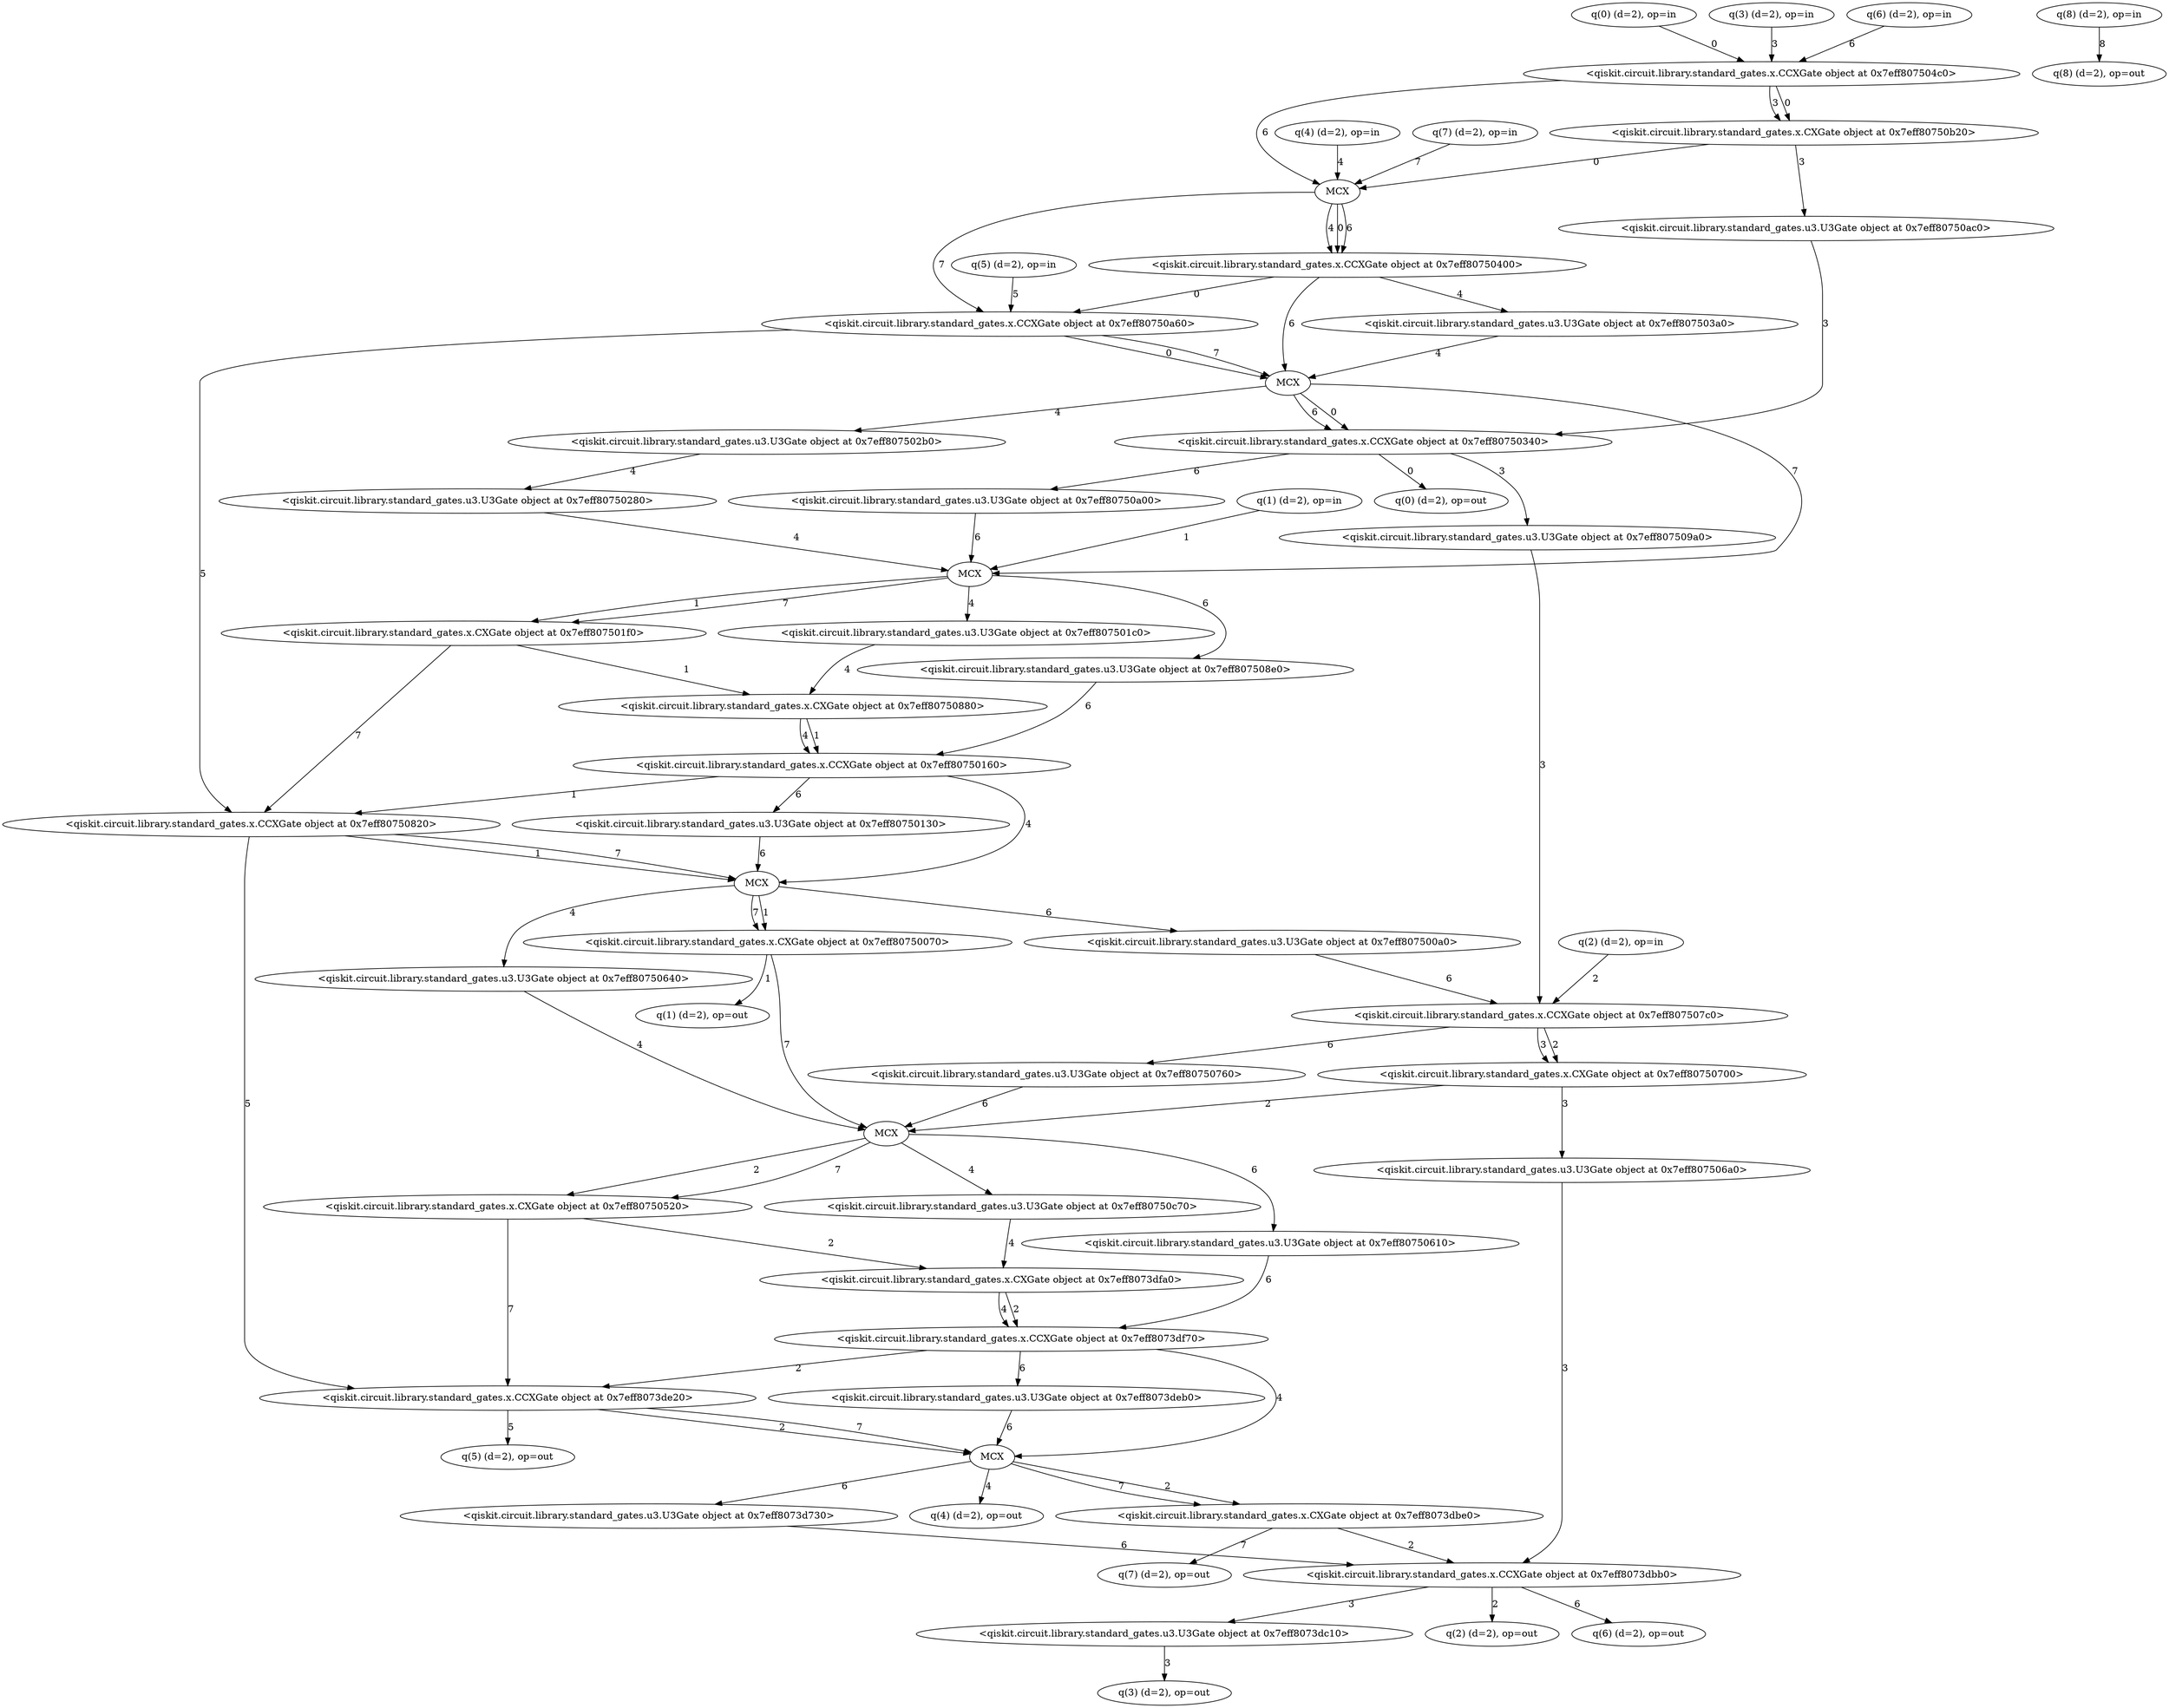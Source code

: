 digraph G {
0 [label="q(0) (d=2), op=in", qubits="0", matrix="None", ancilla=false];
1 [label="q(1) (d=2), op=in", qubits="1", matrix="None", ancilla=false];
2 [label="q(2) (d=2), op=in", qubits="2", matrix="None", ancilla=false];
3 [label="q(3) (d=2), op=in", qubits="3", matrix="None", ancilla=false];
4 [label="q(4) (d=2), op=in", qubits="4", matrix="None", ancilla=false];
5 [label="q(5) (d=2), op=in", qubits="5", matrix="None", ancilla=false];
6 [label="q(6) (d=2), op=in", qubits="6", matrix="None", ancilla=true];
7 [label="q(7) (d=2), op=in", qubits="7", matrix="None", ancilla=true];
8 [label="q(8) (d=2), op=in", qubits="8", matrix="None", ancilla=false];
9 [label="<qiskit.circuit.library.standard_gates.x.CCXGate object at 0x7eff807504c0>", qubits="0,3,6", matrix="[[0, 1], [1, 0]]"];
10 [label="<qiskit.circuit.library.standard_gates.x.CXGate object at 0x7eff80750b20>", qubits="0,3", matrix="[[0, 1], [1, 0]]"];
11 [label="<qiskit.circuit.library.standard_gates.u3.U3Gate object at 0x7eff80750ac0>", qubits="3", matrix="[[0, 1], [1, 0]]"];
12 [label="MCX", qubits="0,4,6,7", matrix="[[0, 1], [1, 0]]"];
13 [label="<qiskit.circuit.library.standard_gates.x.CCXGate object at 0x7eff80750400>", qubits="0,6,4", matrix="[[0, 1], [1, 0]]"];
14 [label="<qiskit.circuit.library.standard_gates.x.CCXGate object at 0x7eff80750a60>", qubits="0,7,5", matrix="[[0, 1], [1, 0]]"];
15 [label="<qiskit.circuit.library.standard_gates.u3.U3Gate object at 0x7eff807503a0>", qubits="4", matrix="[[0, 1], [1, 0]]"];
16 [label="MCX", qubits="0,4,6,7", matrix="[[0, 1], [1, 0]]"];
17 [label="<qiskit.circuit.library.standard_gates.x.CCXGate object at 0x7eff80750340>", qubits="0,3,6", matrix="[[0, 1], [1, 0]]"];
18 [label="<qiskit.circuit.library.standard_gates.u3.U3Gate object at 0x7eff80750a00>", qubits="6", matrix="[[0, 1], [1, 0]]"];
19 [label="<qiskit.circuit.library.standard_gates.u3.U3Gate object at 0x7eff807509a0>", qubits="3", matrix="[[0, 1], [1, 0]]"];
20 [label="<qiskit.circuit.library.standard_gates.u3.U3Gate object at 0x7eff807502b0>", qubits="4", matrix="[[0, 1], [1, 0]]"];
21 [label="<qiskit.circuit.library.standard_gates.u3.U3Gate object at 0x7eff80750280>", qubits="4", matrix="[[0, 1], [1, 0]]"];
22 [label="MCX", qubits="1,4,6,7", matrix="[[0, 1], [1, 0]]"];
23 [label="<qiskit.circuit.library.standard_gates.u3.U3Gate object at 0x7eff807508e0>", qubits="6", matrix="[[0, 1], [1, 0]]"];
24 [label="<qiskit.circuit.library.standard_gates.x.CXGate object at 0x7eff807501f0>", qubits="1,7", matrix="[[0, 1], [1, 0]]"];
25 [label="<qiskit.circuit.library.standard_gates.u3.U3Gate object at 0x7eff807501c0>", qubits="4", matrix="[[0, 1], [1, 0]]"];
26 [label="<qiskit.circuit.library.standard_gates.x.CXGate object at 0x7eff80750880>", qubits="1,4", matrix="[[0, 1], [1, 0]]"];
27 [label="<qiskit.circuit.library.standard_gates.x.CCXGate object at 0x7eff80750160>", qubits="1,6,4", matrix="[[0, 1], [1, 0]]"];
28 [label="<qiskit.circuit.library.standard_gates.u3.U3Gate object at 0x7eff80750130>", qubits="6", matrix="[[0, 1], [1, 0]]"];
29 [label="<qiskit.circuit.library.standard_gates.x.CCXGate object at 0x7eff80750820>", qubits="1,7,5", matrix="[[0, 1], [1, 0]]"];
30 [label="MCX", qubits="1,4,6,7", matrix="[[0, 1], [1, 0]]"];
31 [label="<qiskit.circuit.library.standard_gates.u3.U3Gate object at 0x7eff807500a0>", qubits="6", matrix="[[0, 1], [1, 0]]"];
32 [label="<qiskit.circuit.library.standard_gates.x.CXGate object at 0x7eff80750070>", qubits="1,7", matrix="[[0, 1], [1, 0]]"];
33 [label="<qiskit.circuit.library.standard_gates.x.CCXGate object at 0x7eff807507c0>", qubits="2,3,6", matrix="[[0, 1], [1, 0]]"];
34 [label="<qiskit.circuit.library.standard_gates.u3.U3Gate object at 0x7eff80750760>", qubits="6", matrix="[[0, 1], [1, 0]]"];
35 [label="<qiskit.circuit.library.standard_gates.x.CXGate object at 0x7eff80750700>", qubits="2,3", matrix="[[0, 1], [1, 0]]"];
36 [label="<qiskit.circuit.library.standard_gates.u3.U3Gate object at 0x7eff807506a0>", qubits="3", matrix="[[0, 1], [1, 0]]"];
37 [label="<qiskit.circuit.library.standard_gates.u3.U3Gate object at 0x7eff80750640>", qubits="4", matrix="[[0, 1], [1, 0]]"];
38 [label="MCX", qubits="2,4,6,7", matrix="[[0, 1], [1, 0]]"];
39 [label="<qiskit.circuit.library.standard_gates.u3.U3Gate object at 0x7eff80750610>", qubits="6", matrix="[[0, 1], [1, 0]]"];
40 [label="<qiskit.circuit.library.standard_gates.x.CXGate object at 0x7eff80750520>", qubits="2,7", matrix="[[0, 1], [1, 0]]"];
41 [label="<qiskit.circuit.library.standard_gates.u3.U3Gate object at 0x7eff80750c70>", qubits="4", matrix="[[0, 1], [1, 0]]"];
42 [label="<qiskit.circuit.library.standard_gates.x.CXGate object at 0x7eff8073dfa0>", qubits="2,4", matrix="[[0, 1], [1, 0]]"];
43 [label="<qiskit.circuit.library.standard_gates.x.CCXGate object at 0x7eff8073df70>", qubits="2,6,4", matrix="[[0, 1], [1, 0]]"];
44 [label="<qiskit.circuit.library.standard_gates.u3.U3Gate object at 0x7eff8073deb0>", qubits="6", matrix="[[0, 1], [1, 0]]"];
45 [label="<qiskit.circuit.library.standard_gates.x.CCXGate object at 0x7eff8073de20>", qubits="2,7,5", matrix="[[0, 1], [1, 0]]"];
46 [label="MCX", qubits="2,4,6,7", matrix="[[0, 1], [1, 0]]"];
47 [label="<qiskit.circuit.library.standard_gates.u3.U3Gate object at 0x7eff8073d730>", qubits="6", matrix="[[0, 1], [1, 0]]"];
48 [label="<qiskit.circuit.library.standard_gates.x.CXGate object at 0x7eff8073dbe0>", qubits="2,7", matrix="[[0, 1], [1, 0]]"];
49 [label="<qiskit.circuit.library.standard_gates.x.CCXGate object at 0x7eff8073dbb0>", qubits="2,3,6", matrix="[[0, 1], [1, 0]]"];
50 [label="<qiskit.circuit.library.standard_gates.u3.U3Gate object at 0x7eff8073dc10>", qubits="3", matrix="[[0, 1], [1, 0]]"];
51 [label="q(0) (d=2), op=out", qubits="0", matrix="None", ancilla=false];
52 [label="q(1) (d=2), op=out", qubits="1", matrix="None", ancilla=false];
53 [label="q(2) (d=2), op=out", qubits="2", matrix="None", ancilla=false];
54 [label="q(3) (d=2), op=out", qubits="3", matrix="None", ancilla=false];
55 [label="q(4) (d=2), op=out", qubits="4", matrix="None", ancilla=false];
56 [label="q(5) (d=2), op=out", qubits="5", matrix="None", ancilla=false];
57 [label="q(6) (d=2), op=out", qubits="6", matrix="None", ancilla=true];
58 [label="q(7) (d=2), op=out", qubits="7", matrix="None", ancilla=true];
59 [label="q(8) (d=2), op=out", qubits="8", matrix="None", ancilla=false];
0 -> 9 [label=0];
3 -> 9 [label=3];
6 -> 9 [label=6];
9 -> 10 [label=0];
9 -> 10 [label=3];
10 -> 11 [label=3];
10 -> 12 [label=0];
4 -> 12 [label=4];
9 -> 12 [label=6];
7 -> 12 [label=7];
12 -> 13 [label=0];
12 -> 13 [label=6];
12 -> 13 [label=4];
13 -> 14 [label=0];
12 -> 14 [label=7];
5 -> 14 [label=5];
13 -> 15 [label=4];
14 -> 16 [label=0];
15 -> 16 [label=4];
13 -> 16 [label=6];
14 -> 16 [label=7];
16 -> 17 [label=0];
11 -> 17 [label=3];
16 -> 17 [label=6];
17 -> 18 [label=6];
17 -> 19 [label=3];
16 -> 20 [label=4];
20 -> 21 [label=4];
1 -> 22 [label=1];
21 -> 22 [label=4];
18 -> 22 [label=6];
16 -> 22 [label=7];
22 -> 23 [label=6];
22 -> 24 [label=1];
22 -> 24 [label=7];
22 -> 25 [label=4];
24 -> 26 [label=1];
25 -> 26 [label=4];
26 -> 27 [label=1];
23 -> 27 [label=6];
26 -> 27 [label=4];
27 -> 28 [label=6];
27 -> 29 [label=1];
24 -> 29 [label=7];
14 -> 29 [label=5];
29 -> 30 [label=1];
27 -> 30 [label=4];
28 -> 30 [label=6];
29 -> 30 [label=7];
30 -> 31 [label=6];
30 -> 32 [label=1];
30 -> 32 [label=7];
2 -> 33 [label=2];
19 -> 33 [label=3];
31 -> 33 [label=6];
33 -> 34 [label=6];
33 -> 35 [label=2];
33 -> 35 [label=3];
35 -> 36 [label=3];
30 -> 37 [label=4];
35 -> 38 [label=2];
37 -> 38 [label=4];
34 -> 38 [label=6];
32 -> 38 [label=7];
38 -> 39 [label=6];
38 -> 40 [label=2];
38 -> 40 [label=7];
38 -> 41 [label=4];
40 -> 42 [label=2];
41 -> 42 [label=4];
42 -> 43 [label=2];
39 -> 43 [label=6];
42 -> 43 [label=4];
43 -> 44 [label=6];
43 -> 45 [label=2];
40 -> 45 [label=7];
29 -> 45 [label=5];
45 -> 46 [label=2];
43 -> 46 [label=4];
44 -> 46 [label=6];
45 -> 46 [label=7];
46 -> 47 [label=6];
46 -> 48 [label=2];
46 -> 48 [label=7];
48 -> 49 [label=2];
36 -> 49 [label=3];
47 -> 49 [label=6];
49 -> 50 [label=3];
17 -> 51 [label=0];
32 -> 52 [label=1];
49 -> 53 [label=2];
50 -> 54 [label=3];
46 -> 55 [label=4];
45 -> 56 [label=5];
49 -> 57 [label=6];
48 -> 58 [label=7];
8 -> 59 [label=8];
}
